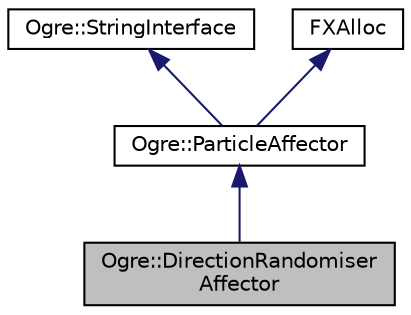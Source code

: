 digraph "Ogre::DirectionRandomiserAffector"
{
  bgcolor="transparent";
  edge [fontname="Helvetica",fontsize="10",labelfontname="Helvetica",labelfontsize="10"];
  node [fontname="Helvetica",fontsize="10",shape=record];
  Node0 [label="Ogre::DirectionRandomiser\lAffector",height=0.2,width=0.4,color="black", fillcolor="grey75", style="filled", fontcolor="black"];
  Node1 -> Node0 [dir="back",color="midnightblue",fontsize="10",style="solid",fontname="Helvetica"];
  Node1 [label="Ogre::ParticleAffector",height=0.2,width=0.4,color="black",URL="$class_ogre_1_1_particle_affector.html",tooltip="Abstract class defining the interface to be implemented by particle affectors. "];
  Node2 -> Node1 [dir="back",color="midnightblue",fontsize="10",style="solid",fontname="Helvetica"];
  Node2 [label="Ogre::StringInterface",height=0.2,width=0.4,color="black",URL="$class_ogre_1_1_string_interface.html",tooltip="Class defining the common interface which classes can use to present a reflection-style, self-defining parameter set to callers. "];
  Node3 -> Node1 [dir="back",color="midnightblue",fontsize="10",style="solid",fontname="Helvetica"];
  Node3 [label="FXAlloc",height=0.2,width=0.4,color="black",URL="$class_ogre_1_1_allocated_object.html"];
}

